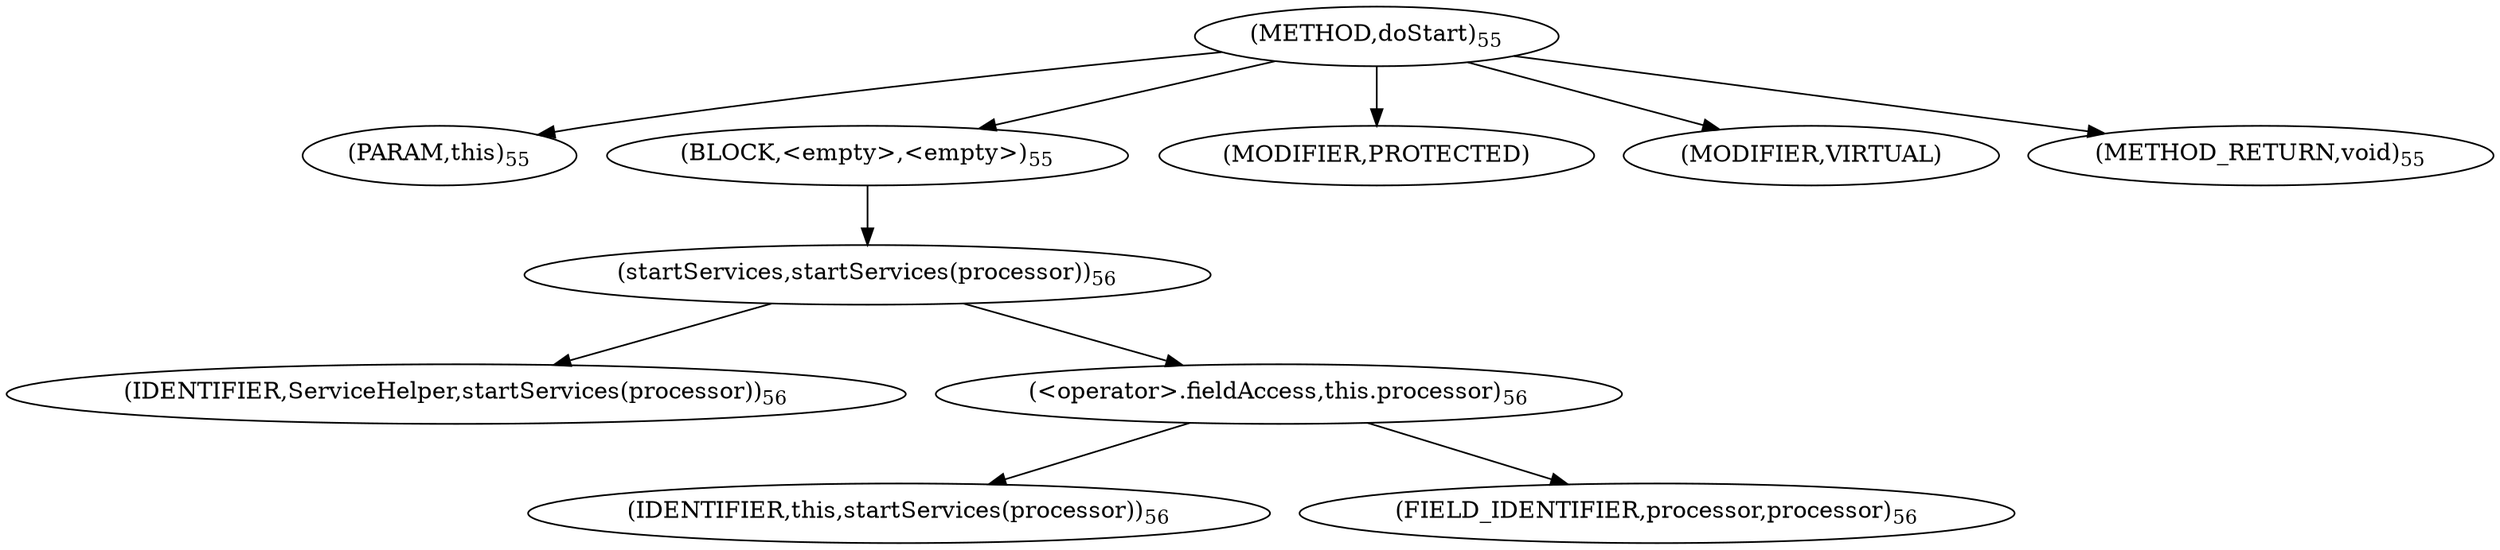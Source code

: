 digraph "doStart" {  
"71" [label = <(METHOD,doStart)<SUB>55</SUB>> ]
"72" [label = <(PARAM,this)<SUB>55</SUB>> ]
"73" [label = <(BLOCK,&lt;empty&gt;,&lt;empty&gt;)<SUB>55</SUB>> ]
"74" [label = <(startServices,startServices(processor))<SUB>56</SUB>> ]
"75" [label = <(IDENTIFIER,ServiceHelper,startServices(processor))<SUB>56</SUB>> ]
"76" [label = <(&lt;operator&gt;.fieldAccess,this.processor)<SUB>56</SUB>> ]
"77" [label = <(IDENTIFIER,this,startServices(processor))<SUB>56</SUB>> ]
"78" [label = <(FIELD_IDENTIFIER,processor,processor)<SUB>56</SUB>> ]
"79" [label = <(MODIFIER,PROTECTED)> ]
"80" [label = <(MODIFIER,VIRTUAL)> ]
"81" [label = <(METHOD_RETURN,void)<SUB>55</SUB>> ]
  "71" -> "72" 
  "71" -> "73" 
  "71" -> "79" 
  "71" -> "80" 
  "71" -> "81" 
  "73" -> "74" 
  "74" -> "75" 
  "74" -> "76" 
  "76" -> "77" 
  "76" -> "78" 
}

